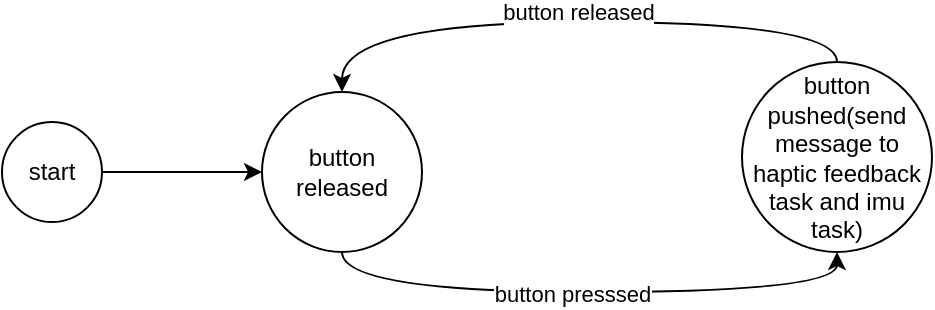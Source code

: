 <mxfile version="26.1.1">
  <diagram name="第 1 页" id="_QGK-8MzVzmzwNiIo1KS">
    <mxGraphModel dx="1410" dy="774" grid="1" gridSize="10" guides="1" tooltips="1" connect="1" arrows="1" fold="1" page="1" pageScale="1" pageWidth="827" pageHeight="1169" math="0" shadow="0">
      <root>
        <mxCell id="0" />
        <mxCell id="1" parent="0" />
        <mxCell id="neTcZEGQh94HZA0nzufA-8" style="edgeStyle=orthogonalEdgeStyle;rounded=0;orthogonalLoop=1;jettySize=auto;html=1;exitX=0.5;exitY=1;exitDx=0;exitDy=0;entryX=0.5;entryY=1;entryDx=0;entryDy=0;curved=1;" edge="1" parent="1" source="neTcZEGQh94HZA0nzufA-2" target="neTcZEGQh94HZA0nzufA-6">
          <mxGeometry relative="1" as="geometry" />
        </mxCell>
        <mxCell id="neTcZEGQh94HZA0nzufA-9" value="button presssed" style="edgeLabel;html=1;align=center;verticalAlign=middle;resizable=0;points=[];" vertex="1" connectable="0" parent="neTcZEGQh94HZA0nzufA-8">
          <mxGeometry x="-0.064" y="-1" relative="1" as="geometry">
            <mxPoint as="offset" />
          </mxGeometry>
        </mxCell>
        <mxCell id="neTcZEGQh94HZA0nzufA-2" value="button released" style="ellipse;whiteSpace=wrap;html=1;aspect=fixed;" vertex="1" parent="1">
          <mxGeometry x="190" y="305" width="80" height="80" as="geometry" />
        </mxCell>
        <mxCell id="neTcZEGQh94HZA0nzufA-5" style="edgeStyle=orthogonalEdgeStyle;rounded=0;orthogonalLoop=1;jettySize=auto;html=1;exitX=1;exitY=0.5;exitDx=0;exitDy=0;" edge="1" parent="1" source="neTcZEGQh94HZA0nzufA-4" target="neTcZEGQh94HZA0nzufA-2">
          <mxGeometry relative="1" as="geometry" />
        </mxCell>
        <mxCell id="neTcZEGQh94HZA0nzufA-4" value="start" style="ellipse;whiteSpace=wrap;html=1;aspect=fixed;" vertex="1" parent="1">
          <mxGeometry x="60" y="320" width="50" height="50" as="geometry" />
        </mxCell>
        <mxCell id="neTcZEGQh94HZA0nzufA-10" style="edgeStyle=orthogonalEdgeStyle;rounded=0;orthogonalLoop=1;jettySize=auto;html=1;exitX=0.5;exitY=0;exitDx=0;exitDy=0;entryX=0.5;entryY=0;entryDx=0;entryDy=0;curved=1;" edge="1" parent="1" source="neTcZEGQh94HZA0nzufA-6" target="neTcZEGQh94HZA0nzufA-2">
          <mxGeometry relative="1" as="geometry" />
        </mxCell>
        <mxCell id="neTcZEGQh94HZA0nzufA-11" value="button released" style="edgeLabel;html=1;align=center;verticalAlign=middle;resizable=0;points=[];" vertex="1" connectable="0" parent="neTcZEGQh94HZA0nzufA-10">
          <mxGeometry x="-0.15" y="4" relative="1" as="geometry">
            <mxPoint x="-21" y="-9" as="offset" />
          </mxGeometry>
        </mxCell>
        <mxCell id="neTcZEGQh94HZA0nzufA-6" value="button pushed(send message to haptic feedback task and imu task)" style="ellipse;whiteSpace=wrap;html=1;aspect=fixed;" vertex="1" parent="1">
          <mxGeometry x="430" y="290" width="95" height="95" as="geometry" />
        </mxCell>
      </root>
    </mxGraphModel>
  </diagram>
</mxfile>
